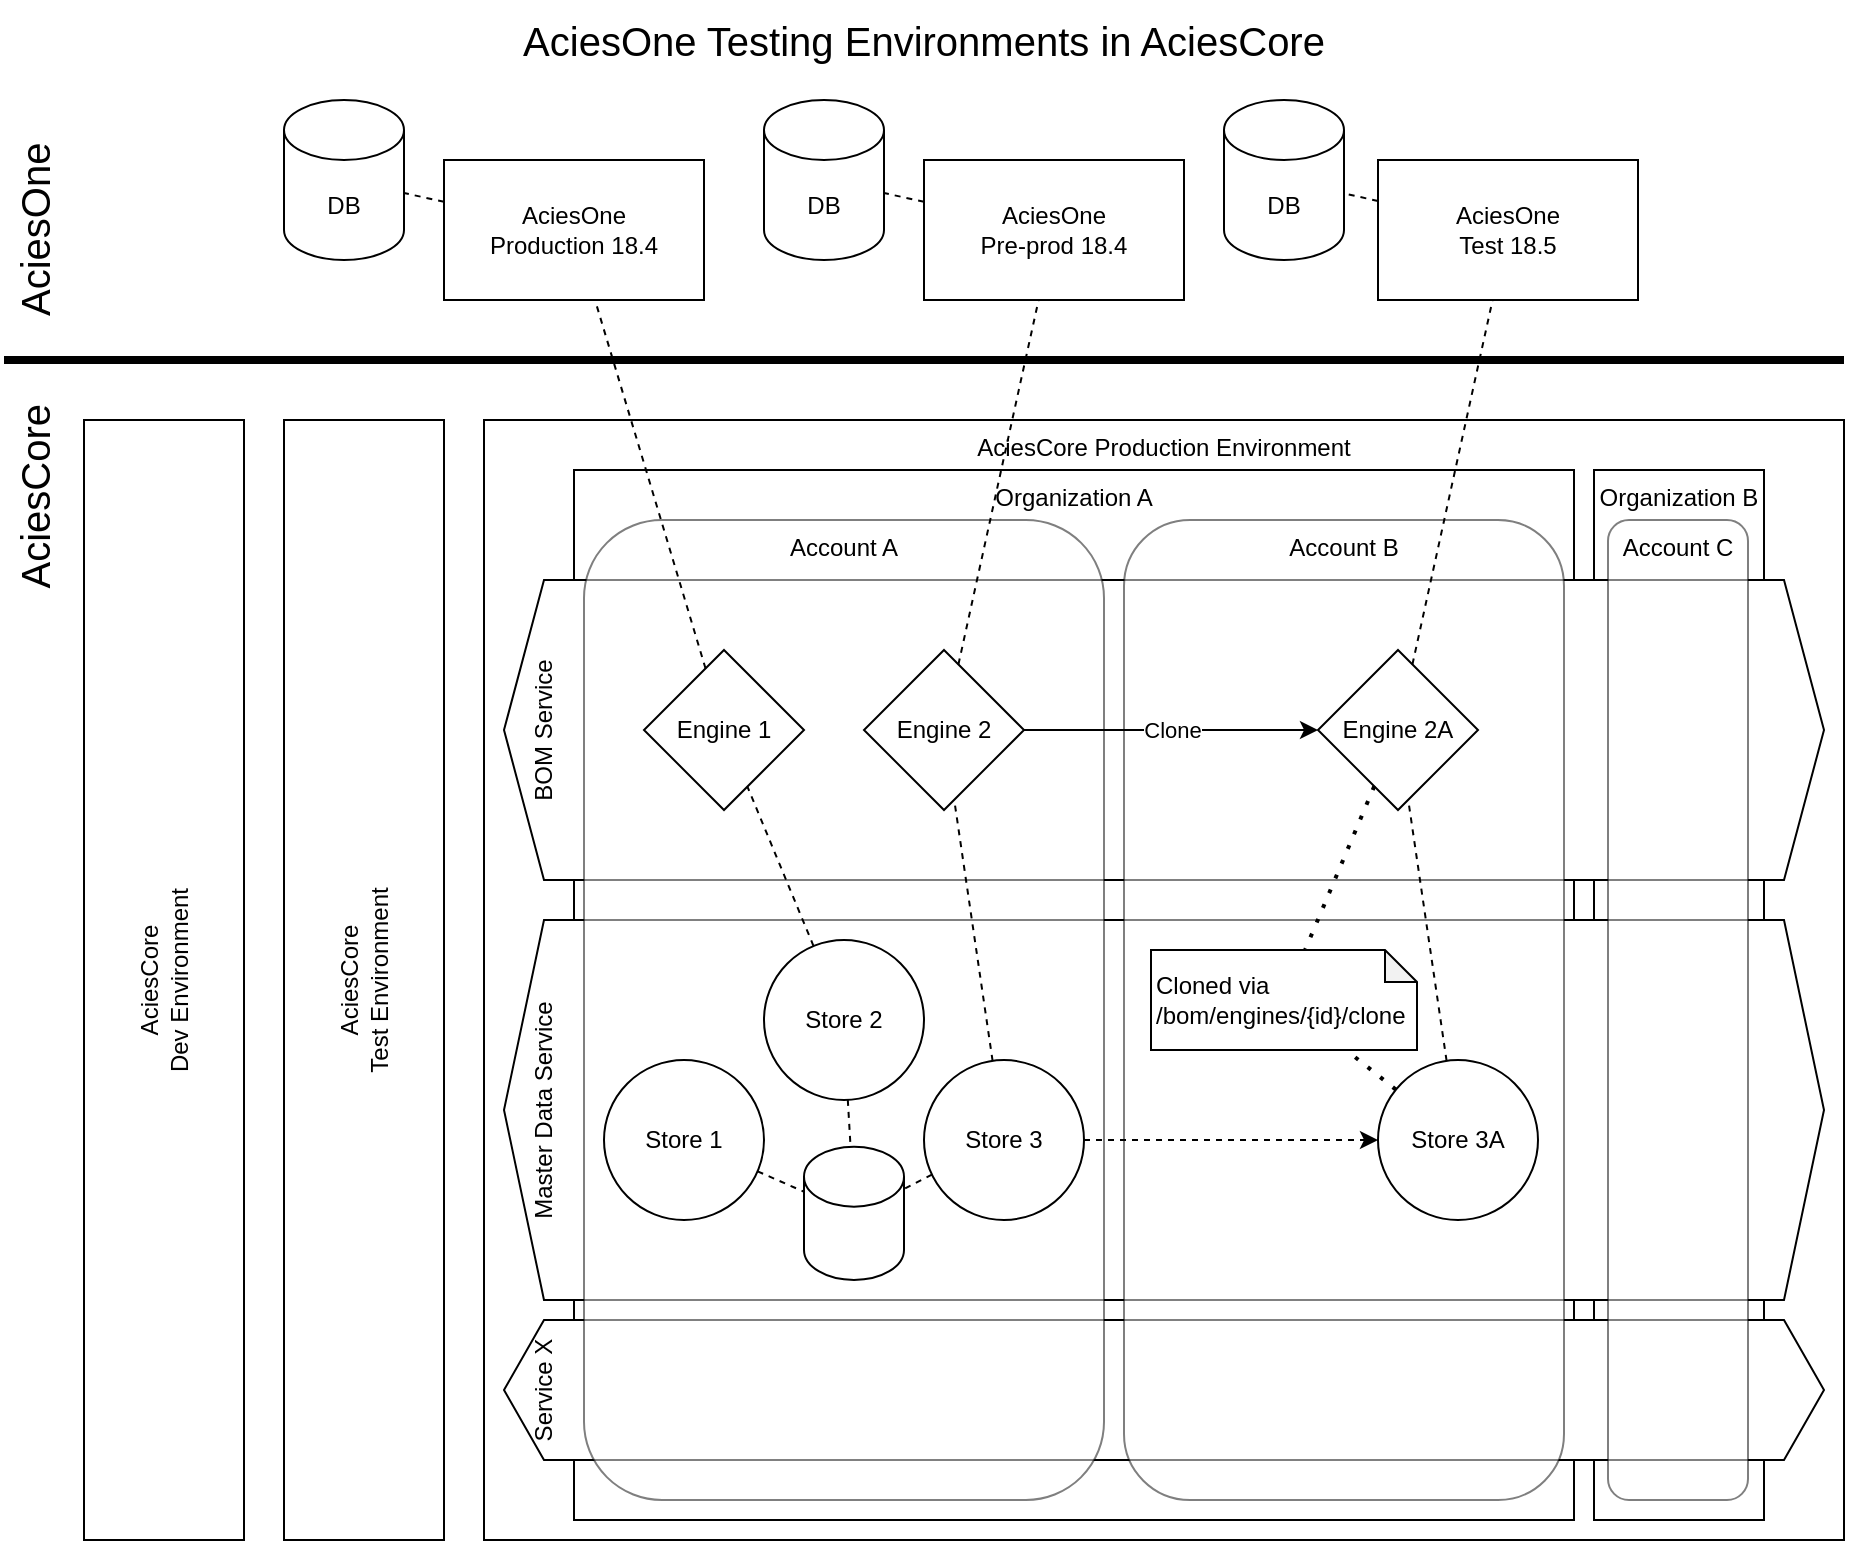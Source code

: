 <mxfile version="21.6.8" type="device">
  <diagram name="Page-1" id="o0QKmrjzKOirlsZqOsIk">
    <mxGraphModel dx="1562" dy="909" grid="1" gridSize="10" guides="1" tooltips="1" connect="1" arrows="1" fold="1" page="1" pageScale="1" pageWidth="1654" pageHeight="1169" math="0" shadow="0">
      <root>
        <mxCell id="0" />
        <mxCell id="1" parent="0" />
        <mxCell id="PFHBbTJMaF5WKpqHNHb6-19" value="AciesCore Production Environment" style="rounded=0;whiteSpace=wrap;html=1;verticalAlign=top;" vertex="1" parent="1">
          <mxGeometry x="440" y="250" width="680" height="560" as="geometry" />
        </mxCell>
        <mxCell id="PFHBbTJMaF5WKpqHNHb6-58" value="Organization B" style="whiteSpace=wrap;html=1;verticalAlign=top;" vertex="1" parent="1">
          <mxGeometry x="995" y="275" width="85" height="525" as="geometry" />
        </mxCell>
        <mxCell id="PFHBbTJMaF5WKpqHNHb6-57" value="Organization A" style="whiteSpace=wrap;html=1;verticalAlign=top;" vertex="1" parent="1">
          <mxGeometry x="485" y="275" width="500" height="525" as="geometry" />
        </mxCell>
        <mxCell id="PFHBbTJMaF5WKpqHNHb6-1" value="AciesOne&lt;br&gt;Production 18.4" style="rounded=0;whiteSpace=wrap;html=1;" vertex="1" parent="1">
          <mxGeometry x="420" y="120" width="130" height="70" as="geometry" />
        </mxCell>
        <mxCell id="PFHBbTJMaF5WKpqHNHb6-2" value="DB" style="shape=cylinder3;whiteSpace=wrap;html=1;boundedLbl=1;backgroundOutline=1;size=15;" vertex="1" parent="1">
          <mxGeometry x="340" y="90" width="60" height="80" as="geometry" />
        </mxCell>
        <mxCell id="PFHBbTJMaF5WKpqHNHb6-3" value="" style="endArrow=none;dashed=1;html=1;rounded=0;" edge="1" parent="1" source="PFHBbTJMaF5WKpqHNHb6-1" target="PFHBbTJMaF5WKpqHNHb6-2">
          <mxGeometry width="50" height="50" relative="1" as="geometry">
            <mxPoint x="790" y="390" as="sourcePoint" />
            <mxPoint x="840" y="340" as="targetPoint" />
          </mxGeometry>
        </mxCell>
        <mxCell id="PFHBbTJMaF5WKpqHNHb6-10" value="AciesOne&lt;br&gt;Pre-prod 18.4" style="rounded=0;whiteSpace=wrap;html=1;" vertex="1" parent="1">
          <mxGeometry x="660" y="120" width="130" height="70" as="geometry" />
        </mxCell>
        <mxCell id="PFHBbTJMaF5WKpqHNHb6-11" value="DB" style="shape=cylinder3;whiteSpace=wrap;html=1;boundedLbl=1;backgroundOutline=1;size=15;" vertex="1" parent="1">
          <mxGeometry x="580" y="90" width="60" height="80" as="geometry" />
        </mxCell>
        <mxCell id="PFHBbTJMaF5WKpqHNHb6-12" value="" style="endArrow=none;dashed=1;html=1;rounded=0;" edge="1" parent="1" source="PFHBbTJMaF5WKpqHNHb6-10" target="PFHBbTJMaF5WKpqHNHb6-11">
          <mxGeometry width="50" height="50" relative="1" as="geometry">
            <mxPoint x="990" y="390" as="sourcePoint" />
            <mxPoint x="1040" y="340" as="targetPoint" />
          </mxGeometry>
        </mxCell>
        <mxCell id="PFHBbTJMaF5WKpqHNHb6-13" value="AciesOne&lt;br&gt;Test 18.5" style="rounded=0;whiteSpace=wrap;html=1;" vertex="1" parent="1">
          <mxGeometry x="887" y="120" width="130" height="70" as="geometry" />
        </mxCell>
        <mxCell id="PFHBbTJMaF5WKpqHNHb6-14" value="DB" style="shape=cylinder3;whiteSpace=wrap;html=1;boundedLbl=1;backgroundOutline=1;size=15;" vertex="1" parent="1">
          <mxGeometry x="810" y="90" width="60" height="80" as="geometry" />
        </mxCell>
        <mxCell id="PFHBbTJMaF5WKpqHNHb6-15" value="" style="endArrow=none;dashed=1;html=1;rounded=0;" edge="1" parent="1" source="PFHBbTJMaF5WKpqHNHb6-13" target="PFHBbTJMaF5WKpqHNHb6-14">
          <mxGeometry width="50" height="50" relative="1" as="geometry">
            <mxPoint x="1190" y="390" as="sourcePoint" />
            <mxPoint x="1240" y="340" as="targetPoint" />
          </mxGeometry>
        </mxCell>
        <mxCell id="PFHBbTJMaF5WKpqHNHb6-16" value="" style="endArrow=none;html=1;rounded=0;strokeWidth=4;exitX=0;exitY=0;exitDx=0;exitDy=0;" edge="1" parent="1" source="PFHBbTJMaF5WKpqHNHb6-47">
          <mxGeometry width="50" height="50" relative="1" as="geometry">
            <mxPoint x="240" y="220" as="sourcePoint" />
            <mxPoint x="1120" y="220" as="targetPoint" />
          </mxGeometry>
        </mxCell>
        <mxCell id="PFHBbTJMaF5WKpqHNHb6-17" value="AciesCore&lt;br&gt;Dev Environment" style="rounded=0;whiteSpace=wrap;html=1;verticalAlign=middle;horizontal=0;" vertex="1" parent="1">
          <mxGeometry x="240" y="250" width="80" height="560" as="geometry" />
        </mxCell>
        <mxCell id="PFHBbTJMaF5WKpqHNHb6-18" value="AciesCore&lt;br&gt;Test Environment" style="rounded=0;whiteSpace=wrap;html=1;verticalAlign=middle;horizontal=0;" vertex="1" parent="1">
          <mxGeometry x="340" y="250" width="80" height="560" as="geometry" />
        </mxCell>
        <mxCell id="PFHBbTJMaF5WKpqHNHb6-24" value="BOM Service" style="shape=hexagon;perimeter=hexagonPerimeter2;whiteSpace=wrap;html=1;fixedSize=1;horizontal=0;verticalAlign=top;spacingTop=6;" vertex="1" parent="1">
          <mxGeometry x="450" y="330" width="660" height="150" as="geometry" />
        </mxCell>
        <mxCell id="PFHBbTJMaF5WKpqHNHb6-25" value="Master Data Service" style="shape=hexagon;perimeter=hexagonPerimeter2;whiteSpace=wrap;html=1;fixedSize=1;horizontal=0;verticalAlign=top;spacingTop=6;" vertex="1" parent="1">
          <mxGeometry x="450" y="500" width="660" height="190" as="geometry" />
        </mxCell>
        <mxCell id="PFHBbTJMaF5WKpqHNHb6-26" value="Service X" style="shape=hexagon;perimeter=hexagonPerimeter2;whiteSpace=wrap;html=1;fixedSize=1;horizontal=0;verticalAlign=top;spacingTop=6;" vertex="1" parent="1">
          <mxGeometry x="450" y="700" width="660" height="70" as="geometry" />
        </mxCell>
        <mxCell id="PFHBbTJMaF5WKpqHNHb6-21" value="Account A" style="rounded=1;whiteSpace=wrap;html=1;verticalAlign=top;opacity=50;" vertex="1" parent="1">
          <mxGeometry x="490" y="300" width="260" height="490" as="geometry" />
        </mxCell>
        <mxCell id="PFHBbTJMaF5WKpqHNHb6-22" value="Account B" style="rounded=1;whiteSpace=wrap;html=1;verticalAlign=top;opacity=50;" vertex="1" parent="1">
          <mxGeometry x="760" y="300" width="220" height="490" as="geometry" />
        </mxCell>
        <mxCell id="PFHBbTJMaF5WKpqHNHb6-23" value="Account C" style="rounded=1;whiteSpace=wrap;html=1;verticalAlign=top;opacity=50;" vertex="1" parent="1">
          <mxGeometry x="1002" y="300" width="70" height="490" as="geometry" />
        </mxCell>
        <mxCell id="PFHBbTJMaF5WKpqHNHb6-27" value="Engine 1" style="rhombus;whiteSpace=wrap;html=1;" vertex="1" parent="1">
          <mxGeometry x="520" y="365" width="80" height="80" as="geometry" />
        </mxCell>
        <mxCell id="PFHBbTJMaF5WKpqHNHb6-28" value="Engine 2" style="rhombus;whiteSpace=wrap;html=1;" vertex="1" parent="1">
          <mxGeometry x="630" y="365" width="80" height="80" as="geometry" />
        </mxCell>
        <mxCell id="PFHBbTJMaF5WKpqHNHb6-31" value="Store 1" style="ellipse;whiteSpace=wrap;html=1;aspect=fixed;" vertex="1" parent="1">
          <mxGeometry x="500" y="570" width="80" height="80" as="geometry" />
        </mxCell>
        <mxCell id="PFHBbTJMaF5WKpqHNHb6-32" value="Store 2" style="ellipse;whiteSpace=wrap;html=1;aspect=fixed;" vertex="1" parent="1">
          <mxGeometry x="580" y="510" width="80" height="80" as="geometry" />
        </mxCell>
        <mxCell id="PFHBbTJMaF5WKpqHNHb6-33" value="Store 3" style="ellipse;whiteSpace=wrap;html=1;aspect=fixed;" vertex="1" parent="1">
          <mxGeometry x="660" y="570" width="80" height="80" as="geometry" />
        </mxCell>
        <mxCell id="PFHBbTJMaF5WKpqHNHb6-34" value="Engine 2A" style="rhombus;whiteSpace=wrap;html=1;" vertex="1" parent="1">
          <mxGeometry x="857" y="365" width="80" height="80" as="geometry" />
        </mxCell>
        <mxCell id="PFHBbTJMaF5WKpqHNHb6-35" value="Store 3A" style="ellipse;whiteSpace=wrap;html=1;aspect=fixed;" vertex="1" parent="1">
          <mxGeometry x="887" y="570" width="80" height="80" as="geometry" />
        </mxCell>
        <mxCell id="PFHBbTJMaF5WKpqHNHb6-36" value="" style="endArrow=none;dashed=1;html=1;rounded=0;" edge="1" parent="1" source="PFHBbTJMaF5WKpqHNHb6-32" target="PFHBbTJMaF5WKpqHNHb6-27">
          <mxGeometry width="50" height="50" relative="1" as="geometry">
            <mxPoint x="510" y="140" as="sourcePoint" />
            <mxPoint x="530" y="120" as="targetPoint" />
          </mxGeometry>
        </mxCell>
        <mxCell id="PFHBbTJMaF5WKpqHNHb6-37" value="" style="endArrow=none;dashed=1;html=1;rounded=0;" edge="1" parent="1" source="PFHBbTJMaF5WKpqHNHb6-33" target="PFHBbTJMaF5WKpqHNHb6-28">
          <mxGeometry width="50" height="50" relative="1" as="geometry">
            <mxPoint x="617" y="502" as="sourcePoint" />
            <mxPoint x="591" y="429" as="targetPoint" />
          </mxGeometry>
        </mxCell>
        <mxCell id="PFHBbTJMaF5WKpqHNHb6-38" value="" style="endArrow=none;dashed=1;html=1;rounded=0;" edge="1" parent="1" source="PFHBbTJMaF5WKpqHNHb6-35" target="PFHBbTJMaF5WKpqHNHb6-34">
          <mxGeometry width="50" height="50" relative="1" as="geometry">
            <mxPoint x="706" y="550" as="sourcePoint" />
            <mxPoint x="694" y="436" as="targetPoint" />
          </mxGeometry>
        </mxCell>
        <mxCell id="PFHBbTJMaF5WKpqHNHb6-39" value="" style="shape=cylinder3;whiteSpace=wrap;html=1;boundedLbl=1;backgroundOutline=1;size=15;" vertex="1" parent="1">
          <mxGeometry x="600" y="613.33" width="50" height="66.67" as="geometry" />
        </mxCell>
        <mxCell id="PFHBbTJMaF5WKpqHNHb6-40" value="" style="endArrow=none;dashed=1;html=1;rounded=0;" edge="1" parent="1" source="PFHBbTJMaF5WKpqHNHb6-32" target="PFHBbTJMaF5WKpqHNHb6-39">
          <mxGeometry width="50" height="50" relative="1" as="geometry">
            <mxPoint x="618" y="522" as="sourcePoint" />
            <mxPoint x="590" y="430" as="targetPoint" />
          </mxGeometry>
        </mxCell>
        <mxCell id="PFHBbTJMaF5WKpqHNHb6-43" value="" style="endArrow=none;dashed=1;html=1;rounded=0;" edge="1" parent="1" source="PFHBbTJMaF5WKpqHNHb6-33" target="PFHBbTJMaF5WKpqHNHb6-39">
          <mxGeometry width="50" height="50" relative="1" as="geometry">
            <mxPoint x="618" y="522" as="sourcePoint" />
            <mxPoint x="590" y="430" as="targetPoint" />
          </mxGeometry>
        </mxCell>
        <mxCell id="PFHBbTJMaF5WKpqHNHb6-44" value="" style="endArrow=none;dashed=1;html=1;rounded=0;" edge="1" parent="1" source="PFHBbTJMaF5WKpqHNHb6-31" target="PFHBbTJMaF5WKpqHNHb6-39">
          <mxGeometry width="50" height="50" relative="1" as="geometry">
            <mxPoint x="618" y="522" as="sourcePoint" />
            <mxPoint x="590" y="430" as="targetPoint" />
          </mxGeometry>
        </mxCell>
        <mxCell id="PFHBbTJMaF5WKpqHNHb6-45" value="Clone" style="endArrow=classic;html=1;rounded=0;" edge="1" parent="1" source="PFHBbTJMaF5WKpqHNHb6-28" target="PFHBbTJMaF5WKpqHNHb6-34">
          <mxGeometry width="50" height="50" relative="1" as="geometry">
            <mxPoint x="770" y="490" as="sourcePoint" />
            <mxPoint x="820" y="440" as="targetPoint" />
          </mxGeometry>
        </mxCell>
        <mxCell id="PFHBbTJMaF5WKpqHNHb6-46" value="AciesOne" style="text;html=1;strokeColor=none;fillColor=none;align=left;verticalAlign=middle;whiteSpace=wrap;rounded=0;fontSize=20;horizontal=0;spacingLeft=20;" vertex="1" parent="1">
          <mxGeometry x="200" y="80" width="30" height="140" as="geometry" />
        </mxCell>
        <mxCell id="PFHBbTJMaF5WKpqHNHb6-47" value="AciesCore" style="text;html=1;strokeColor=none;fillColor=none;align=right;verticalAlign=middle;whiteSpace=wrap;rounded=0;fontSize=20;horizontal=0;spacingRight=20;" vertex="1" parent="1">
          <mxGeometry x="200" y="220" width="30" height="140" as="geometry" />
        </mxCell>
        <mxCell id="PFHBbTJMaF5WKpqHNHb6-48" value="" style="endArrow=none;dashed=1;html=1;rounded=0;" edge="1" parent="1" source="PFHBbTJMaF5WKpqHNHb6-27" target="PFHBbTJMaF5WKpqHNHb6-1">
          <mxGeometry width="50" height="50" relative="1" as="geometry">
            <mxPoint x="510" y="130" as="sourcePoint" />
            <mxPoint x="530" y="110" as="targetPoint" />
          </mxGeometry>
        </mxCell>
        <mxCell id="PFHBbTJMaF5WKpqHNHb6-49" value="" style="endArrow=none;dashed=1;html=1;rounded=0;" edge="1" parent="1" source="PFHBbTJMaF5WKpqHNHb6-28" target="PFHBbTJMaF5WKpqHNHb6-10">
          <mxGeometry width="50" height="50" relative="1" as="geometry">
            <mxPoint x="510" y="130" as="sourcePoint" />
            <mxPoint x="530" y="110" as="targetPoint" />
          </mxGeometry>
        </mxCell>
        <mxCell id="PFHBbTJMaF5WKpqHNHb6-50" value="" style="endArrow=none;dashed=1;html=1;rounded=0;" edge="1" parent="1" source="PFHBbTJMaF5WKpqHNHb6-34" target="PFHBbTJMaF5WKpqHNHb6-13">
          <mxGeometry width="50" height="50" relative="1" as="geometry">
            <mxPoint x="510" y="130" as="sourcePoint" />
            <mxPoint x="530" y="110" as="targetPoint" />
          </mxGeometry>
        </mxCell>
        <mxCell id="PFHBbTJMaF5WKpqHNHb6-51" value="AciesOne Testing Environments in AciesCore" style="text;html=1;strokeColor=none;fillColor=none;align=center;verticalAlign=middle;whiteSpace=wrap;rounded=0;fontSize=20;horizontal=1;spacingLeft=0;" vertex="1" parent="1">
          <mxGeometry x="200" y="40" width="920" height="40" as="geometry" />
        </mxCell>
        <mxCell id="PFHBbTJMaF5WKpqHNHb6-52" value="Cloned via /bom/engines/{id}/clone" style="shape=note;whiteSpace=wrap;html=1;backgroundOutline=1;darkOpacity=0.05;size=16;align=left;" vertex="1" parent="1">
          <mxGeometry x="773.5" y="515" width="133" height="50" as="geometry" />
        </mxCell>
        <mxCell id="PFHBbTJMaF5WKpqHNHb6-53" value="" style="endArrow=none;dashed=1;html=1;dashPattern=1 3;strokeWidth=2;rounded=0;" edge="1" parent="1" source="PFHBbTJMaF5WKpqHNHb6-34" target="PFHBbTJMaF5WKpqHNHb6-52">
          <mxGeometry width="50" height="50" relative="1" as="geometry">
            <mxPoint x="770" y="490" as="sourcePoint" />
            <mxPoint x="820" y="440" as="targetPoint" />
          </mxGeometry>
        </mxCell>
        <mxCell id="PFHBbTJMaF5WKpqHNHb6-54" value="" style="endArrow=classic;html=1;rounded=0;dashed=1;" edge="1" parent="1" source="PFHBbTJMaF5WKpqHNHb6-33" target="PFHBbTJMaF5WKpqHNHb6-35">
          <mxGeometry width="50" height="50" relative="1" as="geometry">
            <mxPoint x="770" y="490" as="sourcePoint" />
            <mxPoint x="820" y="440" as="targetPoint" />
          </mxGeometry>
        </mxCell>
        <mxCell id="PFHBbTJMaF5WKpqHNHb6-55" value="" style="endArrow=none;dashed=1;html=1;dashPattern=1 3;strokeWidth=2;rounded=0;" edge="1" parent="1" source="PFHBbTJMaF5WKpqHNHb6-35" target="PFHBbTJMaF5WKpqHNHb6-52">
          <mxGeometry width="50" height="50" relative="1" as="geometry">
            <mxPoint x="770" y="490" as="sourcePoint" />
            <mxPoint x="820" y="440" as="targetPoint" />
          </mxGeometry>
        </mxCell>
      </root>
    </mxGraphModel>
  </diagram>
</mxfile>
